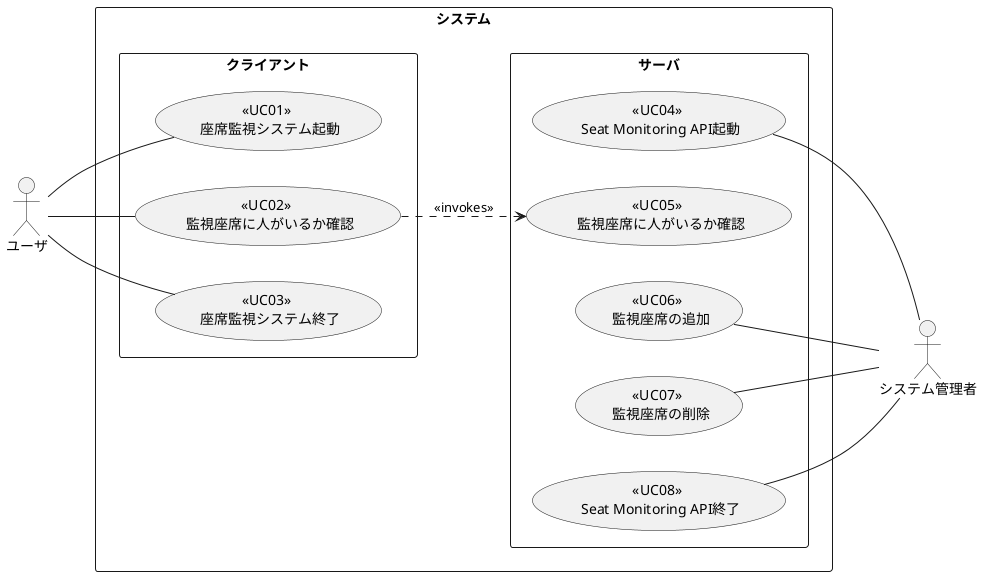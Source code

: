 @startuml ユースケース図
left to right direction
actor ユーザ
actor システム管理者

rectangle システム {
	rectangle クライアント {
		ユーザ -- (<<UC01>> \n 座席監視システム起動)
		ユーザ -- (<<UC02>> \n 監視座席に人がいるか確認)
		ユーザ -- (<<UC03>> \n 座席監視システム終了)
	}

	rectangle サーバ {
		(<<UC04>> \n Seat Monitoring API起動) -- システム管理者
		(<<UC02>> \n 監視座席に人がいるか確認) ..> (<<UC05>> \n 監視座席に人がいるか確認) : <<invokes>>
		(<<UC06>> \n 監視座席の追加) -- システム管理者
		(<<UC07>> \n 監視座席の削除) -- システム管理者
		(<<UC08>> \n Seat Monitoring API終了) -- システム管理者
	}
}
@enduml